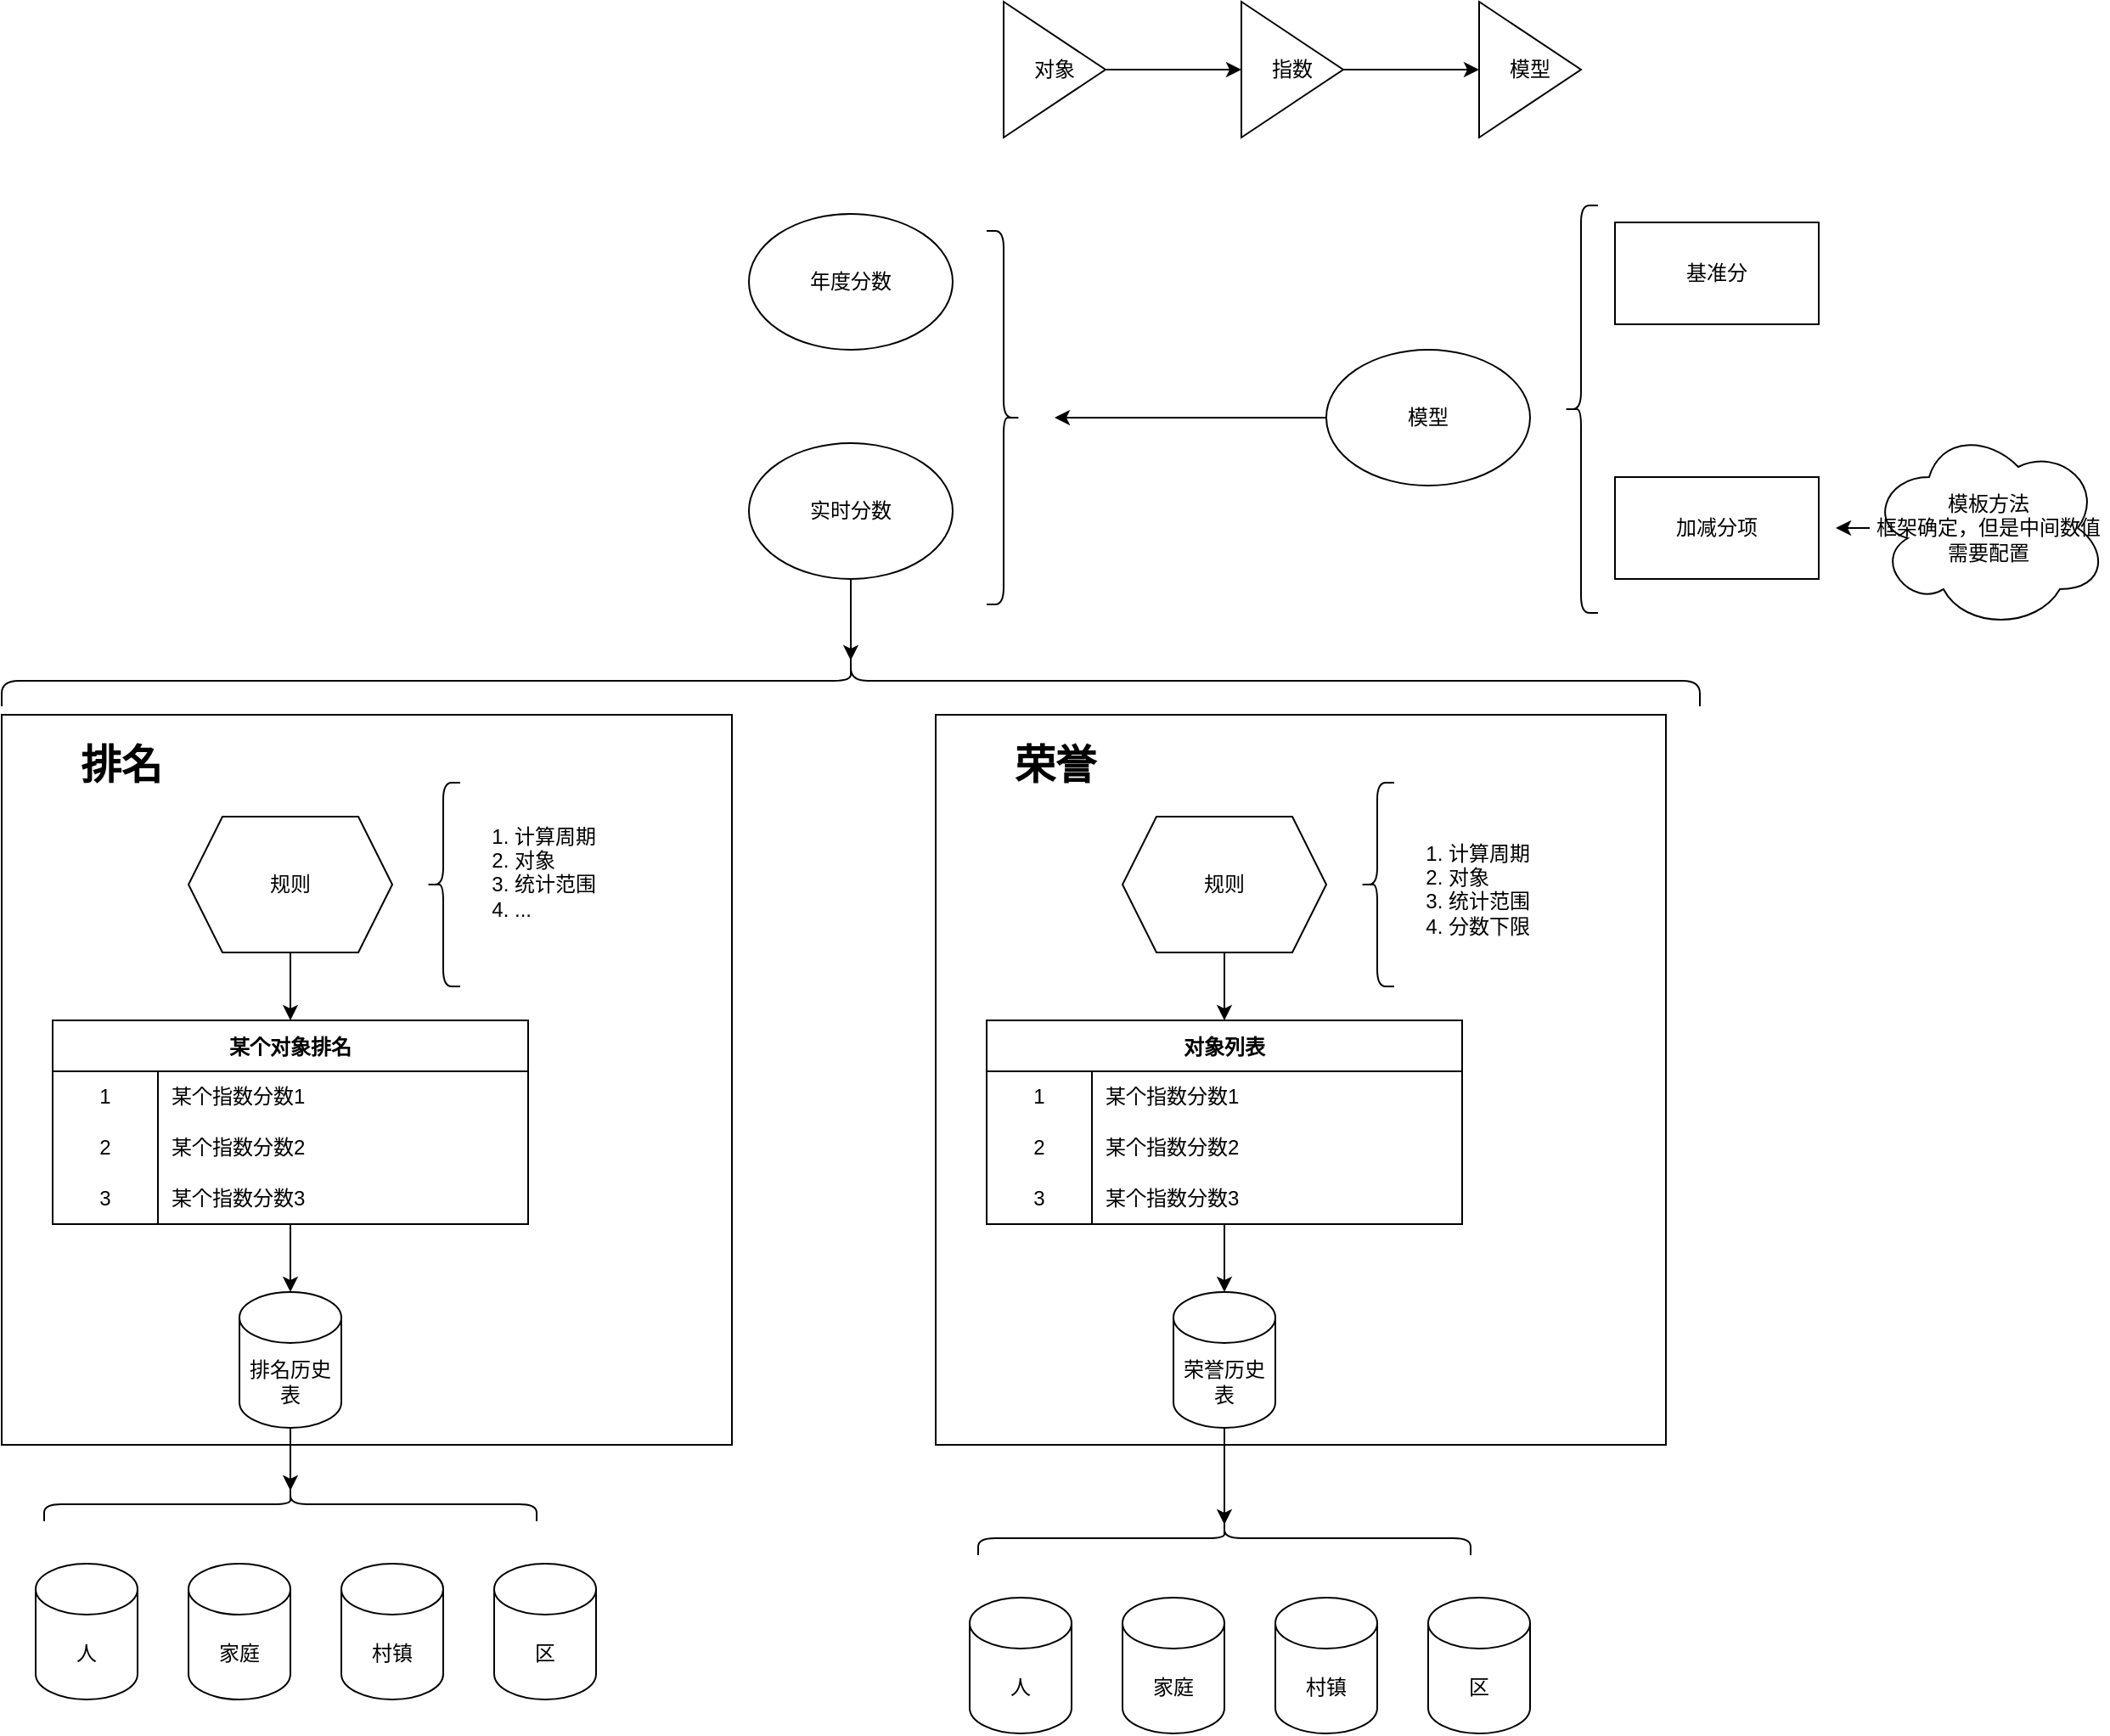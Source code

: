 <mxfile version="20.3.6" type="github">
  <diagram id="QQ3M-hPy7iP2Xg3BpoS_" name="第 1 页">
    <mxGraphModel dx="2249" dy="1955" grid="1" gridSize="10" guides="1" tooltips="1" connect="1" arrows="1" fold="1" page="1" pageScale="1" pageWidth="827" pageHeight="1169" math="0" shadow="0">
      <root>
        <mxCell id="0" />
        <mxCell id="1" parent="0" />
        <mxCell id="bCt3pHmmevP0dMrdl0sE-59" value="" style="whiteSpace=wrap;html=1;aspect=fixed;" vertex="1" parent="1">
          <mxGeometry x="-360" y="350" width="430" height="430" as="geometry" />
        </mxCell>
        <mxCell id="bCt3pHmmevP0dMrdl0sE-78" style="edgeStyle=orthogonalEdgeStyle;rounded=0;orthogonalLoop=1;jettySize=auto;html=1;" edge="1" parent="1" source="bCt3pHmmevP0dMrdl0sE-5" target="bCt3pHmmevP0dMrdl0sE-77">
          <mxGeometry relative="1" as="geometry" />
        </mxCell>
        <mxCell id="bCt3pHmmevP0dMrdl0sE-5" value="某个对象排名" style="shape=table;startSize=30;container=1;collapsible=0;childLayout=tableLayout;fixedRows=1;rowLines=0;fontStyle=1;" vertex="1" parent="1">
          <mxGeometry x="-330" y="530" width="280" height="120" as="geometry" />
        </mxCell>
        <mxCell id="bCt3pHmmevP0dMrdl0sE-6" value="" style="shape=tableRow;horizontal=0;startSize=0;swimlaneHead=0;swimlaneBody=0;top=0;left=0;bottom=0;right=0;collapsible=0;dropTarget=0;fillColor=none;points=[[0,0.5],[1,0.5]];portConstraint=eastwest;" vertex="1" parent="bCt3pHmmevP0dMrdl0sE-5">
          <mxGeometry y="30" width="280" height="30" as="geometry" />
        </mxCell>
        <mxCell id="bCt3pHmmevP0dMrdl0sE-7" value="1" style="shape=partialRectangle;html=1;whiteSpace=wrap;connectable=0;fillColor=none;top=0;left=0;bottom=0;right=0;overflow=hidden;pointerEvents=1;" vertex="1" parent="bCt3pHmmevP0dMrdl0sE-6">
          <mxGeometry width="62" height="30" as="geometry">
            <mxRectangle width="62" height="30" as="alternateBounds" />
          </mxGeometry>
        </mxCell>
        <mxCell id="bCt3pHmmevP0dMrdl0sE-8" value="某个指数分数1" style="shape=partialRectangle;html=1;whiteSpace=wrap;connectable=0;fillColor=none;top=0;left=0;bottom=0;right=0;align=left;spacingLeft=6;overflow=hidden;" vertex="1" parent="bCt3pHmmevP0dMrdl0sE-6">
          <mxGeometry x="62" width="218" height="30" as="geometry">
            <mxRectangle width="218" height="30" as="alternateBounds" />
          </mxGeometry>
        </mxCell>
        <mxCell id="bCt3pHmmevP0dMrdl0sE-9" value="" style="shape=tableRow;horizontal=0;startSize=0;swimlaneHead=0;swimlaneBody=0;top=0;left=0;bottom=0;right=0;collapsible=0;dropTarget=0;fillColor=none;points=[[0,0.5],[1,0.5]];portConstraint=eastwest;" vertex="1" parent="bCt3pHmmevP0dMrdl0sE-5">
          <mxGeometry y="60" width="280" height="30" as="geometry" />
        </mxCell>
        <mxCell id="bCt3pHmmevP0dMrdl0sE-10" value="2" style="shape=partialRectangle;html=1;whiteSpace=wrap;connectable=0;fillColor=none;top=0;left=0;bottom=0;right=0;overflow=hidden;" vertex="1" parent="bCt3pHmmevP0dMrdl0sE-9">
          <mxGeometry width="62" height="30" as="geometry">
            <mxRectangle width="62" height="30" as="alternateBounds" />
          </mxGeometry>
        </mxCell>
        <mxCell id="bCt3pHmmevP0dMrdl0sE-11" value="某个指数分数2" style="shape=partialRectangle;html=1;whiteSpace=wrap;connectable=0;fillColor=none;top=0;left=0;bottom=0;right=0;align=left;spacingLeft=6;overflow=hidden;" vertex="1" parent="bCt3pHmmevP0dMrdl0sE-9">
          <mxGeometry x="62" width="218" height="30" as="geometry">
            <mxRectangle width="218" height="30" as="alternateBounds" />
          </mxGeometry>
        </mxCell>
        <mxCell id="bCt3pHmmevP0dMrdl0sE-12" value="" style="shape=tableRow;horizontal=0;startSize=0;swimlaneHead=0;swimlaneBody=0;top=0;left=0;bottom=0;right=0;collapsible=0;dropTarget=0;fillColor=none;points=[[0,0.5],[1,0.5]];portConstraint=eastwest;" vertex="1" parent="bCt3pHmmevP0dMrdl0sE-5">
          <mxGeometry y="90" width="280" height="30" as="geometry" />
        </mxCell>
        <mxCell id="bCt3pHmmevP0dMrdl0sE-13" value="3" style="shape=partialRectangle;html=1;whiteSpace=wrap;connectable=0;fillColor=none;top=0;left=0;bottom=0;right=0;overflow=hidden;" vertex="1" parent="bCt3pHmmevP0dMrdl0sE-12">
          <mxGeometry width="62" height="30" as="geometry">
            <mxRectangle width="62" height="30" as="alternateBounds" />
          </mxGeometry>
        </mxCell>
        <mxCell id="bCt3pHmmevP0dMrdl0sE-14" value="某个指数分数3" style="shape=partialRectangle;html=1;whiteSpace=wrap;connectable=0;fillColor=none;top=0;left=0;bottom=0;right=0;align=left;spacingLeft=6;overflow=hidden;" vertex="1" parent="bCt3pHmmevP0dMrdl0sE-12">
          <mxGeometry x="62" width="218" height="30" as="geometry">
            <mxRectangle width="218" height="30" as="alternateBounds" />
          </mxGeometry>
        </mxCell>
        <mxCell id="bCt3pHmmevP0dMrdl0sE-34" style="edgeStyle=orthogonalEdgeStyle;rounded=0;orthogonalLoop=1;jettySize=auto;html=1;" edge="1" parent="1" source="bCt3pHmmevP0dMrdl0sE-17">
          <mxGeometry relative="1" as="geometry">
            <mxPoint x="260" y="175" as="targetPoint" />
          </mxGeometry>
        </mxCell>
        <mxCell id="bCt3pHmmevP0dMrdl0sE-17" value="模型" style="ellipse;whiteSpace=wrap;html=1;" vertex="1" parent="1">
          <mxGeometry x="420" y="135" width="120" height="80" as="geometry" />
        </mxCell>
        <mxCell id="bCt3pHmmevP0dMrdl0sE-21" style="edgeStyle=orthogonalEdgeStyle;rounded=0;orthogonalLoop=1;jettySize=auto;html=1;entryX=0.5;entryY=0;entryDx=0;entryDy=0;" edge="1" parent="1" source="bCt3pHmmevP0dMrdl0sE-20" target="bCt3pHmmevP0dMrdl0sE-5">
          <mxGeometry relative="1" as="geometry" />
        </mxCell>
        <mxCell id="bCt3pHmmevP0dMrdl0sE-20" value="规则" style="shape=hexagon;perimeter=hexagonPerimeter2;whiteSpace=wrap;html=1;fixedSize=1;" vertex="1" parent="1">
          <mxGeometry x="-250" y="410" width="120" height="80" as="geometry" />
        </mxCell>
        <mxCell id="bCt3pHmmevP0dMrdl0sE-22" value="" style="shape=curlyBracket;whiteSpace=wrap;html=1;rounded=1;size=0.5;" vertex="1" parent="1">
          <mxGeometry x="560" y="50" width="20" height="240" as="geometry" />
        </mxCell>
        <mxCell id="bCt3pHmmevP0dMrdl0sE-26" value="基准分" style="rounded=0;whiteSpace=wrap;html=1;" vertex="1" parent="1">
          <mxGeometry x="590" y="60" width="120" height="60" as="geometry" />
        </mxCell>
        <mxCell id="bCt3pHmmevP0dMrdl0sE-27" value="加减分项" style="rounded=0;whiteSpace=wrap;html=1;" vertex="1" parent="1">
          <mxGeometry x="590" y="210" width="120" height="60" as="geometry" />
        </mxCell>
        <mxCell id="bCt3pHmmevP0dMrdl0sE-29" style="edgeStyle=orthogonalEdgeStyle;rounded=0;orthogonalLoop=1;jettySize=auto;html=1;" edge="1" parent="1" source="bCt3pHmmevP0dMrdl0sE-28">
          <mxGeometry relative="1" as="geometry">
            <mxPoint x="720" y="240" as="targetPoint" />
          </mxGeometry>
        </mxCell>
        <mxCell id="bCt3pHmmevP0dMrdl0sE-28" value="模板方法&lt;br&gt;框架确定，但是中间数值需要配置" style="ellipse;shape=cloud;whiteSpace=wrap;html=1;" vertex="1" parent="1">
          <mxGeometry x="740" y="180" width="140" height="120" as="geometry" />
        </mxCell>
        <mxCell id="bCt3pHmmevP0dMrdl0sE-32" value="" style="shape=curlyBracket;whiteSpace=wrap;html=1;rounded=1;" vertex="1" parent="1">
          <mxGeometry x="-110" y="390" width="20" height="120" as="geometry" />
        </mxCell>
        <mxCell id="bCt3pHmmevP0dMrdl0sE-33" value="&lt;ol&gt;&lt;li&gt;计算周期&lt;/li&gt;&lt;li&gt;对象&lt;/li&gt;&lt;li&gt;统计范围&lt;/li&gt;&lt;li&gt;...&lt;/li&gt;&lt;/ol&gt;" style="text;strokeColor=none;fillColor=none;html=1;whiteSpace=wrap;verticalAlign=middle;overflow=hidden;" vertex="1" parent="1">
          <mxGeometry x="-100" y="400" width="100" height="80" as="geometry" />
        </mxCell>
        <mxCell id="bCt3pHmmevP0dMrdl0sE-51" value="" style="edgeStyle=orthogonalEdgeStyle;rounded=0;orthogonalLoop=1;jettySize=auto;html=1;" edge="1" parent="1" source="bCt3pHmmevP0dMrdl0sE-47" target="bCt3pHmmevP0dMrdl0sE-50">
          <mxGeometry relative="1" as="geometry" />
        </mxCell>
        <mxCell id="bCt3pHmmevP0dMrdl0sE-47" value="对象" style="triangle;whiteSpace=wrap;html=1;" vertex="1" parent="1">
          <mxGeometry x="230" y="-70" width="60" height="80" as="geometry" />
        </mxCell>
        <mxCell id="bCt3pHmmevP0dMrdl0sE-53" value="" style="edgeStyle=orthogonalEdgeStyle;rounded=0;orthogonalLoop=1;jettySize=auto;html=1;" edge="1" parent="1" source="bCt3pHmmevP0dMrdl0sE-50" target="bCt3pHmmevP0dMrdl0sE-52">
          <mxGeometry relative="1" as="geometry" />
        </mxCell>
        <mxCell id="bCt3pHmmevP0dMrdl0sE-50" value="指数" style="triangle;whiteSpace=wrap;html=1;" vertex="1" parent="1">
          <mxGeometry x="370" y="-70" width="60" height="80" as="geometry" />
        </mxCell>
        <mxCell id="bCt3pHmmevP0dMrdl0sE-52" value="模型" style="triangle;whiteSpace=wrap;html=1;" vertex="1" parent="1">
          <mxGeometry x="510" y="-70" width="60" height="80" as="geometry" />
        </mxCell>
        <mxCell id="bCt3pHmmevP0dMrdl0sE-54" value="" style="shape=curlyBracket;whiteSpace=wrap;html=1;rounded=1;flipH=1;" vertex="1" parent="1">
          <mxGeometry x="220" y="65" width="20" height="220" as="geometry" />
        </mxCell>
        <mxCell id="bCt3pHmmevP0dMrdl0sE-55" value="年度分数" style="ellipse;whiteSpace=wrap;html=1;" vertex="1" parent="1">
          <mxGeometry x="80" y="55" width="120" height="80" as="geometry" />
        </mxCell>
        <mxCell id="bCt3pHmmevP0dMrdl0sE-58" style="edgeStyle=orthogonalEdgeStyle;rounded=0;orthogonalLoop=1;jettySize=auto;html=1;entryX=0.1;entryY=0.5;entryDx=0;entryDy=0;entryPerimeter=0;" edge="1" parent="1" source="bCt3pHmmevP0dMrdl0sE-56" target="bCt3pHmmevP0dMrdl0sE-57">
          <mxGeometry relative="1" as="geometry" />
        </mxCell>
        <mxCell id="bCt3pHmmevP0dMrdl0sE-56" value="实时分数" style="ellipse;whiteSpace=wrap;html=1;" vertex="1" parent="1">
          <mxGeometry x="80" y="190" width="120" height="80" as="geometry" />
        </mxCell>
        <mxCell id="bCt3pHmmevP0dMrdl0sE-57" value="" style="shape=curlyBracket;whiteSpace=wrap;html=1;rounded=1;rotation=90;" vertex="1" parent="1">
          <mxGeometry x="125" y="-170" width="30" height="1000" as="geometry" />
        </mxCell>
        <mxCell id="bCt3pHmmevP0dMrdl0sE-60" value="排名" style="text;strokeColor=none;fillColor=none;html=1;fontSize=24;fontStyle=1;verticalAlign=middle;align=center;" vertex="1" parent="1">
          <mxGeometry x="-340" y="360" width="100" height="40" as="geometry" />
        </mxCell>
        <mxCell id="bCt3pHmmevP0dMrdl0sE-61" value="" style="whiteSpace=wrap;html=1;aspect=fixed;" vertex="1" parent="1">
          <mxGeometry x="190" y="350" width="430" height="430" as="geometry" />
        </mxCell>
        <mxCell id="bCt3pHmmevP0dMrdl0sE-80" style="edgeStyle=orthogonalEdgeStyle;rounded=0;orthogonalLoop=1;jettySize=auto;html=1;entryX=0.5;entryY=0;entryDx=0;entryDy=0;entryPerimeter=0;" edge="1" parent="1" source="bCt3pHmmevP0dMrdl0sE-62" target="bCt3pHmmevP0dMrdl0sE-79">
          <mxGeometry relative="1" as="geometry" />
        </mxCell>
        <mxCell id="bCt3pHmmevP0dMrdl0sE-62" value="对象列表" style="shape=table;startSize=30;container=1;collapsible=0;childLayout=tableLayout;fixedRows=1;rowLines=0;fontStyle=1;" vertex="1" parent="1">
          <mxGeometry x="220" y="530" width="280" height="120" as="geometry" />
        </mxCell>
        <mxCell id="bCt3pHmmevP0dMrdl0sE-63" value="" style="shape=tableRow;horizontal=0;startSize=0;swimlaneHead=0;swimlaneBody=0;top=0;left=0;bottom=0;right=0;collapsible=0;dropTarget=0;fillColor=none;points=[[0,0.5],[1,0.5]];portConstraint=eastwest;" vertex="1" parent="bCt3pHmmevP0dMrdl0sE-62">
          <mxGeometry y="30" width="280" height="30" as="geometry" />
        </mxCell>
        <mxCell id="bCt3pHmmevP0dMrdl0sE-64" value="1" style="shape=partialRectangle;html=1;whiteSpace=wrap;connectable=0;fillColor=none;top=0;left=0;bottom=0;right=0;overflow=hidden;pointerEvents=1;" vertex="1" parent="bCt3pHmmevP0dMrdl0sE-63">
          <mxGeometry width="62" height="30" as="geometry">
            <mxRectangle width="62" height="30" as="alternateBounds" />
          </mxGeometry>
        </mxCell>
        <mxCell id="bCt3pHmmevP0dMrdl0sE-65" value="某个指数分数1" style="shape=partialRectangle;html=1;whiteSpace=wrap;connectable=0;fillColor=none;top=0;left=0;bottom=0;right=0;align=left;spacingLeft=6;overflow=hidden;" vertex="1" parent="bCt3pHmmevP0dMrdl0sE-63">
          <mxGeometry x="62" width="218" height="30" as="geometry">
            <mxRectangle width="218" height="30" as="alternateBounds" />
          </mxGeometry>
        </mxCell>
        <mxCell id="bCt3pHmmevP0dMrdl0sE-66" value="" style="shape=tableRow;horizontal=0;startSize=0;swimlaneHead=0;swimlaneBody=0;top=0;left=0;bottom=0;right=0;collapsible=0;dropTarget=0;fillColor=none;points=[[0,0.5],[1,0.5]];portConstraint=eastwest;" vertex="1" parent="bCt3pHmmevP0dMrdl0sE-62">
          <mxGeometry y="60" width="280" height="30" as="geometry" />
        </mxCell>
        <mxCell id="bCt3pHmmevP0dMrdl0sE-67" value="2" style="shape=partialRectangle;html=1;whiteSpace=wrap;connectable=0;fillColor=none;top=0;left=0;bottom=0;right=0;overflow=hidden;" vertex="1" parent="bCt3pHmmevP0dMrdl0sE-66">
          <mxGeometry width="62" height="30" as="geometry">
            <mxRectangle width="62" height="30" as="alternateBounds" />
          </mxGeometry>
        </mxCell>
        <mxCell id="bCt3pHmmevP0dMrdl0sE-68" value="某个指数分数2" style="shape=partialRectangle;html=1;whiteSpace=wrap;connectable=0;fillColor=none;top=0;left=0;bottom=0;right=0;align=left;spacingLeft=6;overflow=hidden;" vertex="1" parent="bCt3pHmmevP0dMrdl0sE-66">
          <mxGeometry x="62" width="218" height="30" as="geometry">
            <mxRectangle width="218" height="30" as="alternateBounds" />
          </mxGeometry>
        </mxCell>
        <mxCell id="bCt3pHmmevP0dMrdl0sE-69" value="" style="shape=tableRow;horizontal=0;startSize=0;swimlaneHead=0;swimlaneBody=0;top=0;left=0;bottom=0;right=0;collapsible=0;dropTarget=0;fillColor=none;points=[[0,0.5],[1,0.5]];portConstraint=eastwest;" vertex="1" parent="bCt3pHmmevP0dMrdl0sE-62">
          <mxGeometry y="90" width="280" height="30" as="geometry" />
        </mxCell>
        <mxCell id="bCt3pHmmevP0dMrdl0sE-70" value="3" style="shape=partialRectangle;html=1;whiteSpace=wrap;connectable=0;fillColor=none;top=0;left=0;bottom=0;right=0;overflow=hidden;" vertex="1" parent="bCt3pHmmevP0dMrdl0sE-69">
          <mxGeometry width="62" height="30" as="geometry">
            <mxRectangle width="62" height="30" as="alternateBounds" />
          </mxGeometry>
        </mxCell>
        <mxCell id="bCt3pHmmevP0dMrdl0sE-71" value="某个指数分数3" style="shape=partialRectangle;html=1;whiteSpace=wrap;connectable=0;fillColor=none;top=0;left=0;bottom=0;right=0;align=left;spacingLeft=6;overflow=hidden;" vertex="1" parent="bCt3pHmmevP0dMrdl0sE-69">
          <mxGeometry x="62" width="218" height="30" as="geometry">
            <mxRectangle width="218" height="30" as="alternateBounds" />
          </mxGeometry>
        </mxCell>
        <mxCell id="bCt3pHmmevP0dMrdl0sE-72" style="edgeStyle=orthogonalEdgeStyle;rounded=0;orthogonalLoop=1;jettySize=auto;html=1;entryX=0.5;entryY=0;entryDx=0;entryDy=0;" edge="1" parent="1" source="bCt3pHmmevP0dMrdl0sE-73" target="bCt3pHmmevP0dMrdl0sE-62">
          <mxGeometry relative="1" as="geometry" />
        </mxCell>
        <mxCell id="bCt3pHmmevP0dMrdl0sE-73" value="规则" style="shape=hexagon;perimeter=hexagonPerimeter2;whiteSpace=wrap;html=1;fixedSize=1;" vertex="1" parent="1">
          <mxGeometry x="300" y="410" width="120" height="80" as="geometry" />
        </mxCell>
        <mxCell id="bCt3pHmmevP0dMrdl0sE-74" value="" style="shape=curlyBracket;whiteSpace=wrap;html=1;rounded=1;" vertex="1" parent="1">
          <mxGeometry x="440" y="390" width="20" height="120" as="geometry" />
        </mxCell>
        <mxCell id="bCt3pHmmevP0dMrdl0sE-75" value="&lt;ol&gt;&lt;li&gt;计算周期&lt;/li&gt;&lt;li&gt;对象&lt;/li&gt;&lt;li&gt;统计范围&lt;/li&gt;&lt;li&gt;分数下限&lt;/li&gt;&lt;/ol&gt;" style="text;strokeColor=none;fillColor=none;html=1;whiteSpace=wrap;verticalAlign=middle;overflow=hidden;" vertex="1" parent="1">
          <mxGeometry x="450" y="410" width="100" height="80" as="geometry" />
        </mxCell>
        <mxCell id="bCt3pHmmevP0dMrdl0sE-76" value="荣誉" style="text;strokeColor=none;fillColor=none;html=1;fontSize=24;fontStyle=1;verticalAlign=middle;align=center;" vertex="1" parent="1">
          <mxGeometry x="210" y="360" width="100" height="40" as="geometry" />
        </mxCell>
        <mxCell id="bCt3pHmmevP0dMrdl0sE-82" style="edgeStyle=orthogonalEdgeStyle;rounded=0;orthogonalLoop=1;jettySize=auto;html=1;entryX=0.1;entryY=0.5;entryDx=0;entryDy=0;entryPerimeter=0;" edge="1" parent="1" source="bCt3pHmmevP0dMrdl0sE-77" target="bCt3pHmmevP0dMrdl0sE-81">
          <mxGeometry relative="1" as="geometry" />
        </mxCell>
        <mxCell id="bCt3pHmmevP0dMrdl0sE-77" value="排名历史表" style="shape=cylinder3;whiteSpace=wrap;html=1;boundedLbl=1;backgroundOutline=1;size=15;" vertex="1" parent="1">
          <mxGeometry x="-220" y="690" width="60" height="80" as="geometry" />
        </mxCell>
        <mxCell id="bCt3pHmmevP0dMrdl0sE-93" style="edgeStyle=orthogonalEdgeStyle;rounded=0;orthogonalLoop=1;jettySize=auto;html=1;entryX=0.1;entryY=0.5;entryDx=0;entryDy=0;entryPerimeter=0;" edge="1" parent="1" source="bCt3pHmmevP0dMrdl0sE-79" target="bCt3pHmmevP0dMrdl0sE-88">
          <mxGeometry relative="1" as="geometry" />
        </mxCell>
        <mxCell id="bCt3pHmmevP0dMrdl0sE-79" value="荣誉历史表" style="shape=cylinder3;whiteSpace=wrap;html=1;boundedLbl=1;backgroundOutline=1;size=15;" vertex="1" parent="1">
          <mxGeometry x="330" y="690" width="60" height="80" as="geometry" />
        </mxCell>
        <mxCell id="bCt3pHmmevP0dMrdl0sE-81" value="" style="shape=curlyBracket;whiteSpace=wrap;html=1;rounded=1;rotation=90;" vertex="1" parent="1">
          <mxGeometry x="-200" y="670" width="20" height="290" as="geometry" />
        </mxCell>
        <mxCell id="bCt3pHmmevP0dMrdl0sE-84" value="人" style="shape=cylinder3;whiteSpace=wrap;html=1;boundedLbl=1;backgroundOutline=1;size=15;" vertex="1" parent="1">
          <mxGeometry x="-340" y="850" width="60" height="80" as="geometry" />
        </mxCell>
        <mxCell id="bCt3pHmmevP0dMrdl0sE-85" value="家庭" style="shape=cylinder3;whiteSpace=wrap;html=1;boundedLbl=1;backgroundOutline=1;size=15;" vertex="1" parent="1">
          <mxGeometry x="-250" y="850" width="60" height="80" as="geometry" />
        </mxCell>
        <mxCell id="bCt3pHmmevP0dMrdl0sE-86" value="村镇" style="shape=cylinder3;whiteSpace=wrap;html=1;boundedLbl=1;backgroundOutline=1;size=15;" vertex="1" parent="1">
          <mxGeometry x="-160" y="850" width="60" height="80" as="geometry" />
        </mxCell>
        <mxCell id="bCt3pHmmevP0dMrdl0sE-87" value="区" style="shape=cylinder3;whiteSpace=wrap;html=1;boundedLbl=1;backgroundOutline=1;size=15;" vertex="1" parent="1">
          <mxGeometry x="-70" y="850" width="60" height="80" as="geometry" />
        </mxCell>
        <mxCell id="bCt3pHmmevP0dMrdl0sE-88" value="" style="shape=curlyBracket;whiteSpace=wrap;html=1;rounded=1;rotation=90;" vertex="1" parent="1">
          <mxGeometry x="350" y="690" width="20" height="290" as="geometry" />
        </mxCell>
        <mxCell id="bCt3pHmmevP0dMrdl0sE-89" value="人" style="shape=cylinder3;whiteSpace=wrap;html=1;boundedLbl=1;backgroundOutline=1;size=15;" vertex="1" parent="1">
          <mxGeometry x="210" y="870" width="60" height="80" as="geometry" />
        </mxCell>
        <mxCell id="bCt3pHmmevP0dMrdl0sE-90" value="家庭" style="shape=cylinder3;whiteSpace=wrap;html=1;boundedLbl=1;backgroundOutline=1;size=15;" vertex="1" parent="1">
          <mxGeometry x="300" y="870" width="60" height="80" as="geometry" />
        </mxCell>
        <mxCell id="bCt3pHmmevP0dMrdl0sE-91" value="村镇" style="shape=cylinder3;whiteSpace=wrap;html=1;boundedLbl=1;backgroundOutline=1;size=15;" vertex="1" parent="1">
          <mxGeometry x="390" y="870" width="60" height="80" as="geometry" />
        </mxCell>
        <mxCell id="bCt3pHmmevP0dMrdl0sE-92" value="区" style="shape=cylinder3;whiteSpace=wrap;html=1;boundedLbl=1;backgroundOutline=1;size=15;" vertex="1" parent="1">
          <mxGeometry x="480" y="870" width="60" height="80" as="geometry" />
        </mxCell>
      </root>
    </mxGraphModel>
  </diagram>
</mxfile>
